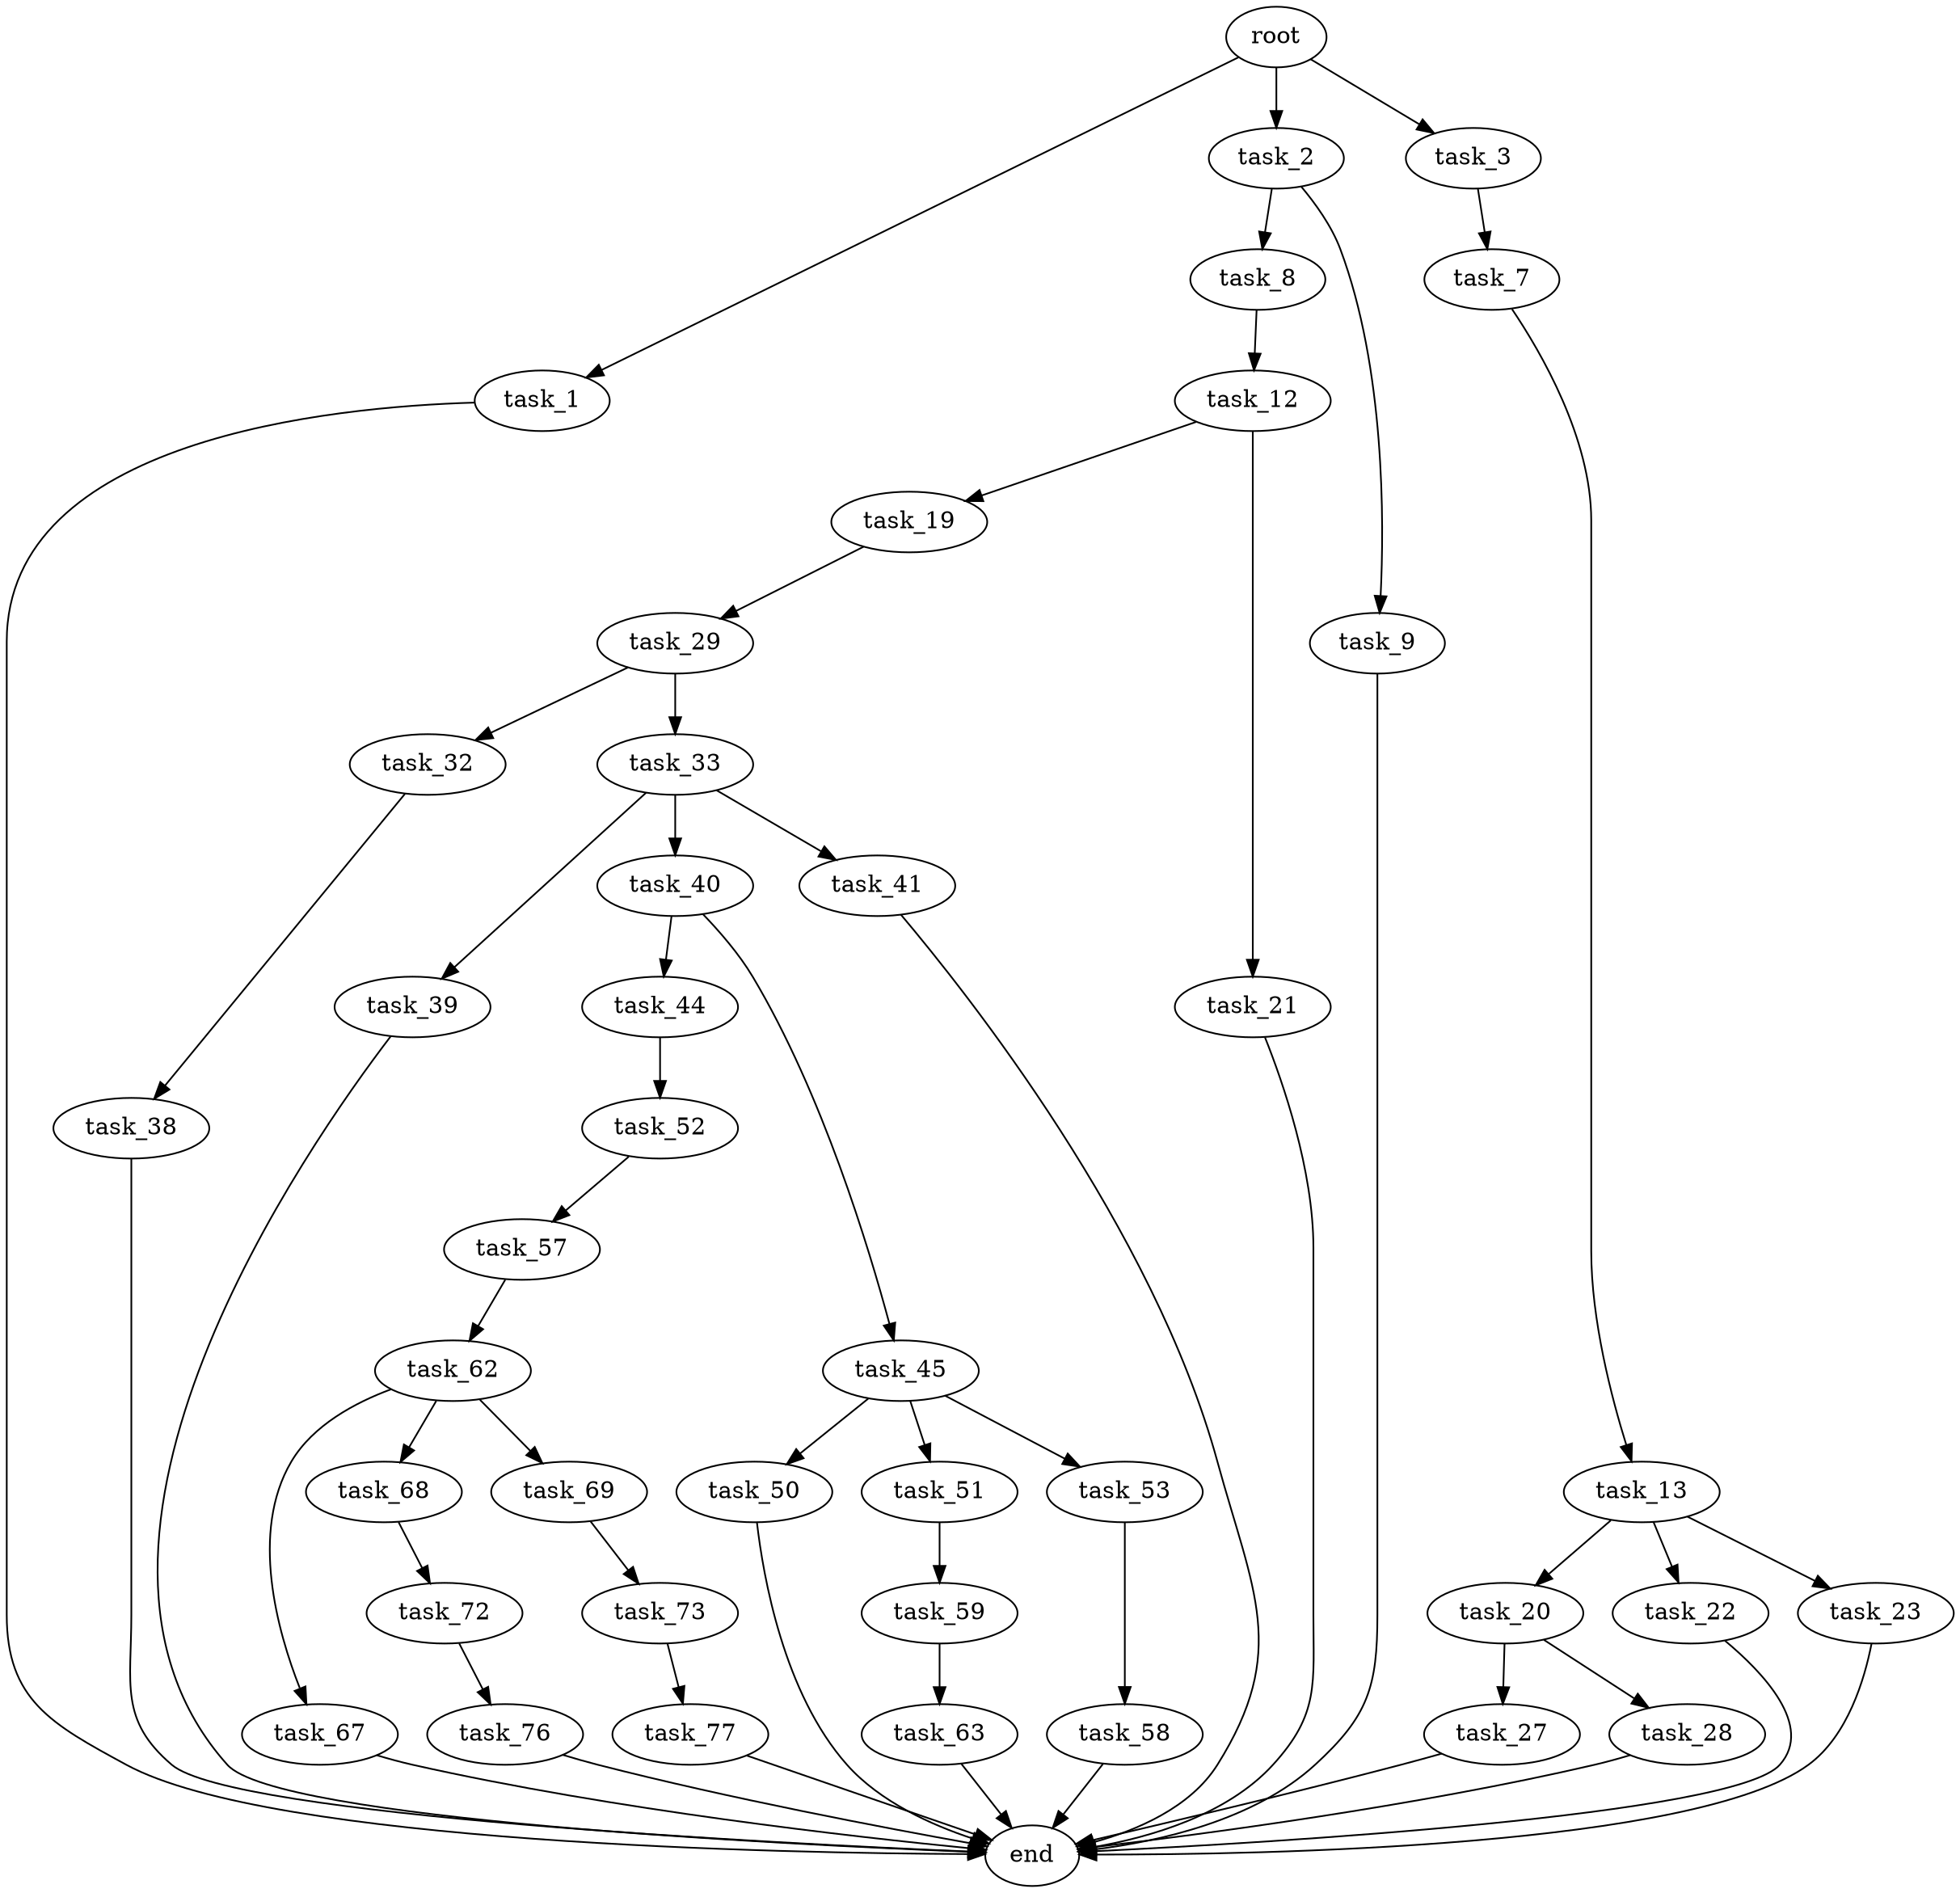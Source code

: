 digraph G {
  root [size="0.000000"];
  task_1 [size="549755813888.000000"];
  task_2 [size="11341429768.000000"];
  task_3 [size="9398321692.000000"];
  end [size="0.000000"];
  task_8 [size="94837879385.000000"];
  task_9 [size="1131667103.000000"];
  task_7 [size="68719476736.000000"];
  task_13 [size="12899589076.000000"];
  task_12 [size="80131872012.000000"];
  task_19 [size="549755813888.000000"];
  task_21 [size="20472210420.000000"];
  task_20 [size="6175343514.000000"];
  task_22 [size="20192626152.000000"];
  task_23 [size="78902055983.000000"];
  task_29 [size="465178870622.000000"];
  task_27 [size="7510418199.000000"];
  task_28 [size="1073741824000.000000"];
  task_32 [size="134217728000.000000"];
  task_33 [size="549755813888.000000"];
  task_38 [size="830048061.000000"];
  task_39 [size="2140531224.000000"];
  task_40 [size="12734902541.000000"];
  task_41 [size="8589934592.000000"];
  task_44 [size="167161582616.000000"];
  task_45 [size="37471900328.000000"];
  task_52 [size="176817541428.000000"];
  task_50 [size="118278883152.000000"];
  task_51 [size="6077310866.000000"];
  task_53 [size="68719476736.000000"];
  task_59 [size="1277379514.000000"];
  task_57 [size="1073741824000.000000"];
  task_58 [size="368293445632.000000"];
  task_62 [size="28991029248.000000"];
  task_63 [size="8597564939.000000"];
  task_67 [size="17512491018.000000"];
  task_68 [size="368293445632.000000"];
  task_69 [size="9015590245.000000"];
  task_72 [size="8589934592.000000"];
  task_73 [size="3888353480.000000"];
  task_76 [size="858014633667.000000"];
  task_77 [size="860355127736.000000"];

  root -> task_1 [size="1.000000"];
  root -> task_2 [size="1.000000"];
  root -> task_3 [size="1.000000"];
  task_1 -> end [size="1.000000"];
  task_2 -> task_8 [size="536870912.000000"];
  task_2 -> task_9 [size="536870912.000000"];
  task_3 -> task_7 [size="536870912.000000"];
  task_8 -> task_12 [size="301989888.000000"];
  task_9 -> end [size="1.000000"];
  task_7 -> task_13 [size="134217728.000000"];
  task_13 -> task_20 [size="301989888.000000"];
  task_13 -> task_22 [size="301989888.000000"];
  task_13 -> task_23 [size="301989888.000000"];
  task_12 -> task_19 [size="134217728.000000"];
  task_12 -> task_21 [size="134217728.000000"];
  task_19 -> task_29 [size="536870912.000000"];
  task_21 -> end [size="1.000000"];
  task_20 -> task_27 [size="536870912.000000"];
  task_20 -> task_28 [size="536870912.000000"];
  task_22 -> end [size="1.000000"];
  task_23 -> end [size="1.000000"];
  task_29 -> task_32 [size="411041792.000000"];
  task_29 -> task_33 [size="411041792.000000"];
  task_27 -> end [size="1.000000"];
  task_28 -> end [size="1.000000"];
  task_32 -> task_38 [size="209715200.000000"];
  task_33 -> task_39 [size="536870912.000000"];
  task_33 -> task_40 [size="536870912.000000"];
  task_33 -> task_41 [size="536870912.000000"];
  task_38 -> end [size="1.000000"];
  task_39 -> end [size="1.000000"];
  task_40 -> task_44 [size="838860800.000000"];
  task_40 -> task_45 [size="838860800.000000"];
  task_41 -> end [size="1.000000"];
  task_44 -> task_52 [size="301989888.000000"];
  task_45 -> task_50 [size="679477248.000000"];
  task_45 -> task_51 [size="679477248.000000"];
  task_45 -> task_53 [size="679477248.000000"];
  task_52 -> task_57 [size="134217728.000000"];
  task_50 -> end [size="1.000000"];
  task_51 -> task_59 [size="134217728.000000"];
  task_53 -> task_58 [size="134217728.000000"];
  task_59 -> task_63 [size="33554432.000000"];
  task_57 -> task_62 [size="838860800.000000"];
  task_58 -> end [size="1.000000"];
  task_62 -> task_67 [size="75497472.000000"];
  task_62 -> task_68 [size="75497472.000000"];
  task_62 -> task_69 [size="75497472.000000"];
  task_63 -> end [size="1.000000"];
  task_67 -> end [size="1.000000"];
  task_68 -> task_72 [size="411041792.000000"];
  task_69 -> task_73 [size="411041792.000000"];
  task_72 -> task_76 [size="33554432.000000"];
  task_73 -> task_77 [size="75497472.000000"];
  task_76 -> end [size="1.000000"];
  task_77 -> end [size="1.000000"];
}
